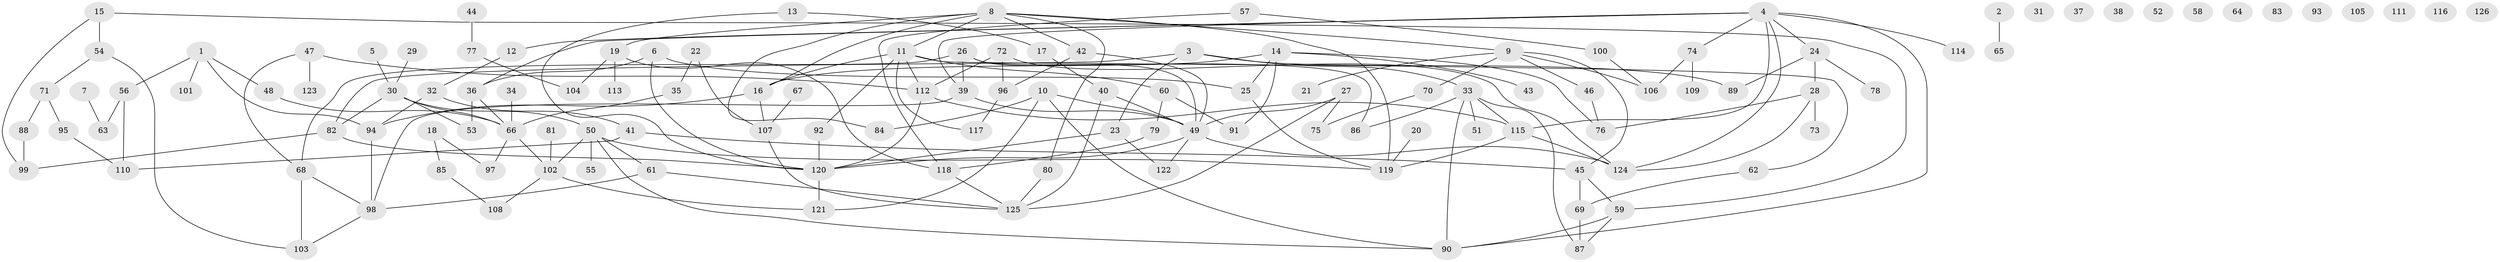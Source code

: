 // Generated by graph-tools (version 1.1) at 2025/49/03/09/25 03:49:03]
// undirected, 126 vertices, 174 edges
graph export_dot {
graph [start="1"]
  node [color=gray90,style=filled];
  1;
  2;
  3;
  4;
  5;
  6;
  7;
  8;
  9;
  10;
  11;
  12;
  13;
  14;
  15;
  16;
  17;
  18;
  19;
  20;
  21;
  22;
  23;
  24;
  25;
  26;
  27;
  28;
  29;
  30;
  31;
  32;
  33;
  34;
  35;
  36;
  37;
  38;
  39;
  40;
  41;
  42;
  43;
  44;
  45;
  46;
  47;
  48;
  49;
  50;
  51;
  52;
  53;
  54;
  55;
  56;
  57;
  58;
  59;
  60;
  61;
  62;
  63;
  64;
  65;
  66;
  67;
  68;
  69;
  70;
  71;
  72;
  73;
  74;
  75;
  76;
  77;
  78;
  79;
  80;
  81;
  82;
  83;
  84;
  85;
  86;
  87;
  88;
  89;
  90;
  91;
  92;
  93;
  94;
  95;
  96;
  97;
  98;
  99;
  100;
  101;
  102;
  103;
  104;
  105;
  106;
  107;
  108;
  109;
  110;
  111;
  112;
  113;
  114;
  115;
  116;
  117;
  118;
  119;
  120;
  121;
  122;
  123;
  124;
  125;
  126;
  1 -- 48;
  1 -- 56;
  1 -- 94;
  1 -- 101;
  2 -- 65;
  3 -- 23;
  3 -- 33;
  3 -- 82;
  3 -- 89;
  4 -- 12;
  4 -- 24;
  4 -- 36;
  4 -- 39;
  4 -- 74;
  4 -- 90;
  4 -- 114;
  4 -- 115;
  4 -- 124;
  5 -- 30;
  6 -- 25;
  6 -- 36;
  6 -- 120;
  7 -- 63;
  8 -- 9;
  8 -- 11;
  8 -- 16;
  8 -- 19;
  8 -- 42;
  8 -- 80;
  8 -- 84;
  8 -- 119;
  9 -- 21;
  9 -- 45;
  9 -- 46;
  9 -- 70;
  9 -- 106;
  10 -- 49;
  10 -- 84;
  10 -- 90;
  10 -- 121;
  11 -- 16;
  11 -- 60;
  11 -- 62;
  11 -- 92;
  11 -- 112;
  11 -- 117;
  12 -- 32;
  13 -- 17;
  13 -- 120;
  14 -- 16;
  14 -- 25;
  14 -- 43;
  14 -- 76;
  14 -- 91;
  15 -- 54;
  15 -- 59;
  15 -- 99;
  16 -- 94;
  16 -- 107;
  17 -- 40;
  18 -- 85;
  18 -- 97;
  19 -- 104;
  19 -- 113;
  19 -- 118;
  20 -- 119;
  22 -- 35;
  22 -- 107;
  23 -- 120;
  23 -- 122;
  24 -- 28;
  24 -- 78;
  24 -- 89;
  25 -- 119;
  26 -- 39;
  26 -- 49;
  26 -- 68;
  26 -- 86;
  27 -- 49;
  27 -- 75;
  27 -- 125;
  28 -- 73;
  28 -- 76;
  28 -- 124;
  29 -- 30;
  30 -- 50;
  30 -- 53;
  30 -- 66;
  30 -- 82;
  32 -- 41;
  32 -- 94;
  33 -- 51;
  33 -- 86;
  33 -- 87;
  33 -- 90;
  33 -- 115;
  34 -- 66;
  35 -- 66;
  36 -- 53;
  36 -- 66;
  39 -- 49;
  39 -- 98;
  40 -- 49;
  40 -- 125;
  41 -- 45;
  41 -- 110;
  42 -- 49;
  42 -- 96;
  44 -- 77;
  45 -- 59;
  45 -- 69;
  46 -- 76;
  47 -- 68;
  47 -- 112;
  47 -- 123;
  48 -- 66;
  49 -- 120;
  49 -- 122;
  49 -- 124;
  50 -- 55;
  50 -- 61;
  50 -- 90;
  50 -- 102;
  50 -- 119;
  54 -- 71;
  54 -- 103;
  56 -- 63;
  56 -- 110;
  57 -- 100;
  57 -- 118;
  59 -- 87;
  59 -- 90;
  60 -- 79;
  60 -- 91;
  61 -- 98;
  61 -- 125;
  62 -- 69;
  66 -- 97;
  66 -- 102;
  67 -- 107;
  68 -- 98;
  68 -- 103;
  69 -- 87;
  70 -- 75;
  71 -- 88;
  71 -- 95;
  72 -- 96;
  72 -- 112;
  72 -- 124;
  74 -- 106;
  74 -- 109;
  77 -- 104;
  79 -- 118;
  80 -- 125;
  81 -- 102;
  82 -- 99;
  82 -- 120;
  85 -- 108;
  88 -- 99;
  92 -- 120;
  94 -- 98;
  95 -- 110;
  96 -- 117;
  98 -- 103;
  100 -- 106;
  102 -- 108;
  102 -- 121;
  107 -- 125;
  112 -- 115;
  112 -- 120;
  115 -- 119;
  115 -- 124;
  118 -- 125;
  120 -- 121;
}

